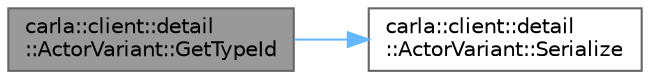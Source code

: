 digraph "carla::client::detail::ActorVariant::GetTypeId"
{
 // INTERACTIVE_SVG=YES
 // LATEX_PDF_SIZE
  bgcolor="transparent";
  edge [fontname=Helvetica,fontsize=10,labelfontname=Helvetica,labelfontsize=10];
  node [fontname=Helvetica,fontsize=10,shape=box,height=0.2,width=0.4];
  rankdir="LR";
  Node1 [id="Node000001",label="carla::client::detail\l::ActorVariant::GetTypeId",height=0.2,width=0.4,color="gray40", fillcolor="grey60", style="filled", fontcolor="black",tooltip=" "];
  Node1 -> Node2 [id="edge1_Node000001_Node000002",color="steelblue1",style="solid",tooltip=" "];
  Node2 [id="Node000002",label="carla::client::detail\l::ActorVariant::Serialize",height=0.2,width=0.4,color="grey40", fillcolor="white", style="filled",URL="$d4/dad/classcarla_1_1client_1_1detail_1_1ActorVariant.html#a3a6287a9d888a07636745c48d8d038a9",tooltip=" "];
}
